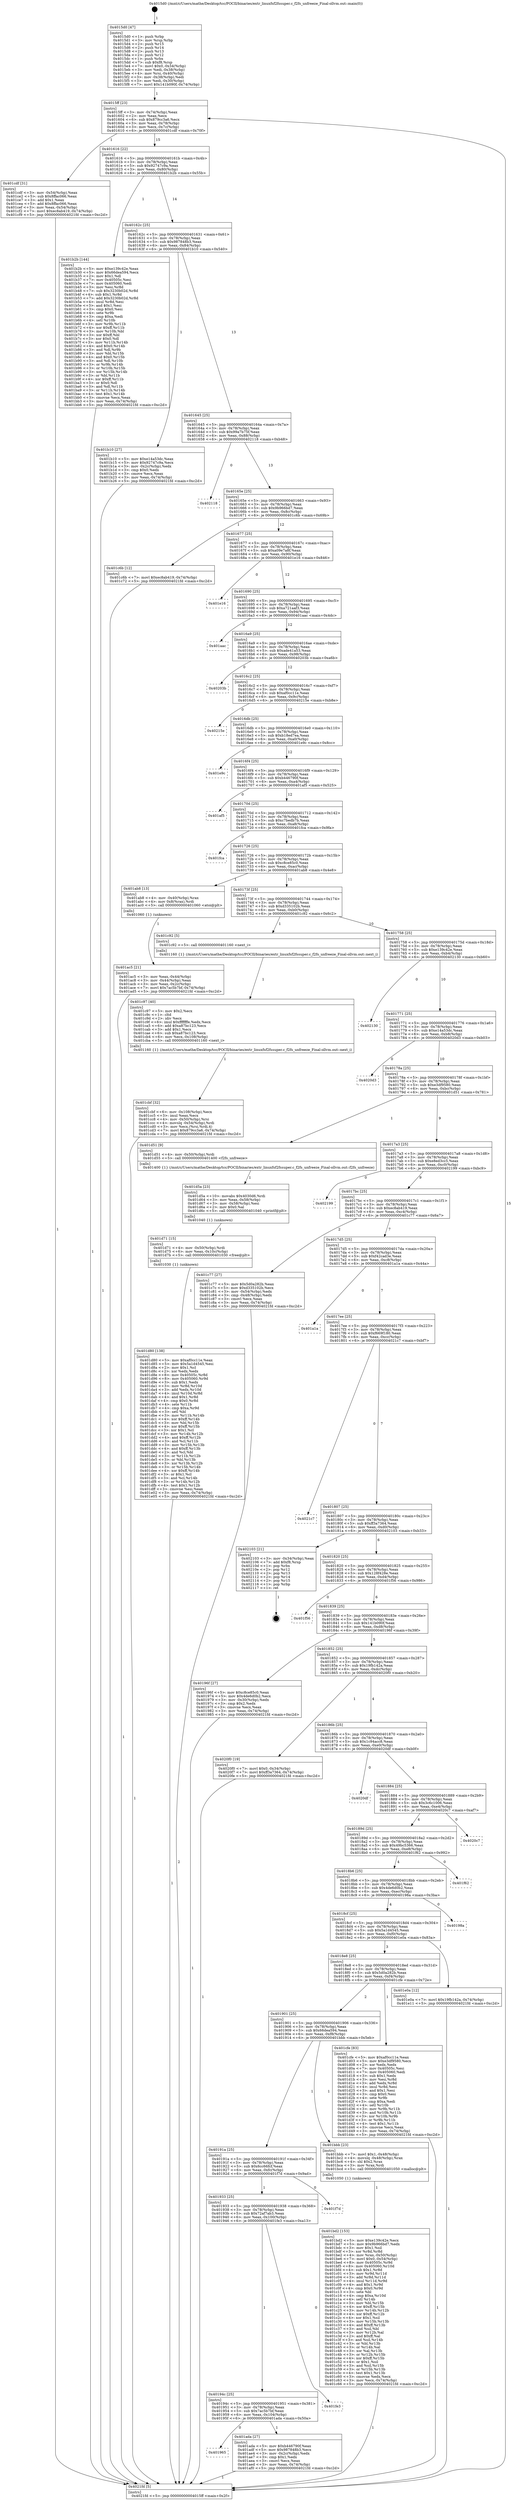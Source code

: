 digraph "0x4015d0" {
  label = "0x4015d0 (/mnt/c/Users/mathe/Desktop/tcc/POCII/binaries/extr_linuxfsf2fssuper.c_f2fs_unfreeze_Final-ollvm.out::main(0))"
  labelloc = "t"
  node[shape=record]

  Entry [label="",width=0.3,height=0.3,shape=circle,fillcolor=black,style=filled]
  "0x4015ff" [label="{
     0x4015ff [23]\l
     | [instrs]\l
     &nbsp;&nbsp;0x4015ff \<+3\>: mov -0x74(%rbp),%eax\l
     &nbsp;&nbsp;0x401602 \<+2\>: mov %eax,%ecx\l
     &nbsp;&nbsp;0x401604 \<+6\>: sub $0x879cc3a6,%ecx\l
     &nbsp;&nbsp;0x40160a \<+3\>: mov %eax,-0x78(%rbp)\l
     &nbsp;&nbsp;0x40160d \<+3\>: mov %ecx,-0x7c(%rbp)\l
     &nbsp;&nbsp;0x401610 \<+6\>: je 0000000000401cdf \<main+0x70f\>\l
  }"]
  "0x401cdf" [label="{
     0x401cdf [31]\l
     | [instrs]\l
     &nbsp;&nbsp;0x401cdf \<+3\>: mov -0x54(%rbp),%eax\l
     &nbsp;&nbsp;0x401ce2 \<+5\>: sub $0x8ffac066,%eax\l
     &nbsp;&nbsp;0x401ce7 \<+3\>: add $0x1,%eax\l
     &nbsp;&nbsp;0x401cea \<+5\>: add $0x8ffac066,%eax\l
     &nbsp;&nbsp;0x401cef \<+3\>: mov %eax,-0x54(%rbp)\l
     &nbsp;&nbsp;0x401cf2 \<+7\>: movl $0xec8ab419,-0x74(%rbp)\l
     &nbsp;&nbsp;0x401cf9 \<+5\>: jmp 00000000004021fd \<main+0xc2d\>\l
  }"]
  "0x401616" [label="{
     0x401616 [22]\l
     | [instrs]\l
     &nbsp;&nbsp;0x401616 \<+5\>: jmp 000000000040161b \<main+0x4b\>\l
     &nbsp;&nbsp;0x40161b \<+3\>: mov -0x78(%rbp),%eax\l
     &nbsp;&nbsp;0x40161e \<+5\>: sub $0x92747c9a,%eax\l
     &nbsp;&nbsp;0x401623 \<+3\>: mov %eax,-0x80(%rbp)\l
     &nbsp;&nbsp;0x401626 \<+6\>: je 0000000000401b2b \<main+0x55b\>\l
  }"]
  Exit [label="",width=0.3,height=0.3,shape=circle,fillcolor=black,style=filled,peripheries=2]
  "0x401b2b" [label="{
     0x401b2b [144]\l
     | [instrs]\l
     &nbsp;&nbsp;0x401b2b \<+5\>: mov $0xe139c42e,%eax\l
     &nbsp;&nbsp;0x401b30 \<+5\>: mov $0x66dea594,%ecx\l
     &nbsp;&nbsp;0x401b35 \<+2\>: mov $0x1,%dl\l
     &nbsp;&nbsp;0x401b37 \<+7\>: mov 0x40505c,%esi\l
     &nbsp;&nbsp;0x401b3e \<+7\>: mov 0x405060,%edi\l
     &nbsp;&nbsp;0x401b45 \<+3\>: mov %esi,%r8d\l
     &nbsp;&nbsp;0x401b48 \<+7\>: sub $0x3230b02d,%r8d\l
     &nbsp;&nbsp;0x401b4f \<+4\>: sub $0x1,%r8d\l
     &nbsp;&nbsp;0x401b53 \<+7\>: add $0x3230b02d,%r8d\l
     &nbsp;&nbsp;0x401b5a \<+4\>: imul %r8d,%esi\l
     &nbsp;&nbsp;0x401b5e \<+3\>: and $0x1,%esi\l
     &nbsp;&nbsp;0x401b61 \<+3\>: cmp $0x0,%esi\l
     &nbsp;&nbsp;0x401b64 \<+4\>: sete %r9b\l
     &nbsp;&nbsp;0x401b68 \<+3\>: cmp $0xa,%edi\l
     &nbsp;&nbsp;0x401b6b \<+4\>: setl %r10b\l
     &nbsp;&nbsp;0x401b6f \<+3\>: mov %r9b,%r11b\l
     &nbsp;&nbsp;0x401b72 \<+4\>: xor $0xff,%r11b\l
     &nbsp;&nbsp;0x401b76 \<+3\>: mov %r10b,%bl\l
     &nbsp;&nbsp;0x401b79 \<+3\>: xor $0xff,%bl\l
     &nbsp;&nbsp;0x401b7c \<+3\>: xor $0x0,%dl\l
     &nbsp;&nbsp;0x401b7f \<+3\>: mov %r11b,%r14b\l
     &nbsp;&nbsp;0x401b82 \<+4\>: and $0x0,%r14b\l
     &nbsp;&nbsp;0x401b86 \<+3\>: and %dl,%r9b\l
     &nbsp;&nbsp;0x401b89 \<+3\>: mov %bl,%r15b\l
     &nbsp;&nbsp;0x401b8c \<+4\>: and $0x0,%r15b\l
     &nbsp;&nbsp;0x401b90 \<+3\>: and %dl,%r10b\l
     &nbsp;&nbsp;0x401b93 \<+3\>: or %r9b,%r14b\l
     &nbsp;&nbsp;0x401b96 \<+3\>: or %r10b,%r15b\l
     &nbsp;&nbsp;0x401b99 \<+3\>: xor %r15b,%r14b\l
     &nbsp;&nbsp;0x401b9c \<+3\>: or %bl,%r11b\l
     &nbsp;&nbsp;0x401b9f \<+4\>: xor $0xff,%r11b\l
     &nbsp;&nbsp;0x401ba3 \<+3\>: or $0x0,%dl\l
     &nbsp;&nbsp;0x401ba6 \<+3\>: and %dl,%r11b\l
     &nbsp;&nbsp;0x401ba9 \<+3\>: or %r11b,%r14b\l
     &nbsp;&nbsp;0x401bac \<+4\>: test $0x1,%r14b\l
     &nbsp;&nbsp;0x401bb0 \<+3\>: cmovne %ecx,%eax\l
     &nbsp;&nbsp;0x401bb3 \<+3\>: mov %eax,-0x74(%rbp)\l
     &nbsp;&nbsp;0x401bb6 \<+5\>: jmp 00000000004021fd \<main+0xc2d\>\l
  }"]
  "0x40162c" [label="{
     0x40162c [25]\l
     | [instrs]\l
     &nbsp;&nbsp;0x40162c \<+5\>: jmp 0000000000401631 \<main+0x61\>\l
     &nbsp;&nbsp;0x401631 \<+3\>: mov -0x78(%rbp),%eax\l
     &nbsp;&nbsp;0x401634 \<+5\>: sub $0x987848b3,%eax\l
     &nbsp;&nbsp;0x401639 \<+6\>: mov %eax,-0x84(%rbp)\l
     &nbsp;&nbsp;0x40163f \<+6\>: je 0000000000401b10 \<main+0x540\>\l
  }"]
  "0x401d80" [label="{
     0x401d80 [138]\l
     | [instrs]\l
     &nbsp;&nbsp;0x401d80 \<+5\>: mov $0xaf0cc11e,%eax\l
     &nbsp;&nbsp;0x401d85 \<+5\>: mov $0x5a1d4545,%esi\l
     &nbsp;&nbsp;0x401d8a \<+2\>: mov $0x1,%cl\l
     &nbsp;&nbsp;0x401d8c \<+2\>: xor %edx,%edx\l
     &nbsp;&nbsp;0x401d8e \<+8\>: mov 0x40505c,%r8d\l
     &nbsp;&nbsp;0x401d96 \<+8\>: mov 0x405060,%r9d\l
     &nbsp;&nbsp;0x401d9e \<+3\>: sub $0x1,%edx\l
     &nbsp;&nbsp;0x401da1 \<+3\>: mov %r8d,%r10d\l
     &nbsp;&nbsp;0x401da4 \<+3\>: add %edx,%r10d\l
     &nbsp;&nbsp;0x401da7 \<+4\>: imul %r10d,%r8d\l
     &nbsp;&nbsp;0x401dab \<+4\>: and $0x1,%r8d\l
     &nbsp;&nbsp;0x401daf \<+4\>: cmp $0x0,%r8d\l
     &nbsp;&nbsp;0x401db3 \<+4\>: sete %r11b\l
     &nbsp;&nbsp;0x401db7 \<+4\>: cmp $0xa,%r9d\l
     &nbsp;&nbsp;0x401dbb \<+3\>: setl %bl\l
     &nbsp;&nbsp;0x401dbe \<+3\>: mov %r11b,%r14b\l
     &nbsp;&nbsp;0x401dc1 \<+4\>: xor $0xff,%r14b\l
     &nbsp;&nbsp;0x401dc5 \<+3\>: mov %bl,%r15b\l
     &nbsp;&nbsp;0x401dc8 \<+4\>: xor $0xff,%r15b\l
     &nbsp;&nbsp;0x401dcc \<+3\>: xor $0x1,%cl\l
     &nbsp;&nbsp;0x401dcf \<+3\>: mov %r14b,%r12b\l
     &nbsp;&nbsp;0x401dd2 \<+4\>: and $0xff,%r12b\l
     &nbsp;&nbsp;0x401dd6 \<+3\>: and %cl,%r11b\l
     &nbsp;&nbsp;0x401dd9 \<+3\>: mov %r15b,%r13b\l
     &nbsp;&nbsp;0x401ddc \<+4\>: and $0xff,%r13b\l
     &nbsp;&nbsp;0x401de0 \<+2\>: and %cl,%bl\l
     &nbsp;&nbsp;0x401de2 \<+3\>: or %r11b,%r12b\l
     &nbsp;&nbsp;0x401de5 \<+3\>: or %bl,%r13b\l
     &nbsp;&nbsp;0x401de8 \<+3\>: xor %r13b,%r12b\l
     &nbsp;&nbsp;0x401deb \<+3\>: or %r15b,%r14b\l
     &nbsp;&nbsp;0x401dee \<+4\>: xor $0xff,%r14b\l
     &nbsp;&nbsp;0x401df2 \<+3\>: or $0x1,%cl\l
     &nbsp;&nbsp;0x401df5 \<+3\>: and %cl,%r14b\l
     &nbsp;&nbsp;0x401df8 \<+3\>: or %r14b,%r12b\l
     &nbsp;&nbsp;0x401dfb \<+4\>: test $0x1,%r12b\l
     &nbsp;&nbsp;0x401dff \<+3\>: cmovne %esi,%eax\l
     &nbsp;&nbsp;0x401e02 \<+3\>: mov %eax,-0x74(%rbp)\l
     &nbsp;&nbsp;0x401e05 \<+5\>: jmp 00000000004021fd \<main+0xc2d\>\l
  }"]
  "0x401b10" [label="{
     0x401b10 [27]\l
     | [instrs]\l
     &nbsp;&nbsp;0x401b10 \<+5\>: mov $0xe14a53dc,%eax\l
     &nbsp;&nbsp;0x401b15 \<+5\>: mov $0x92747c9a,%ecx\l
     &nbsp;&nbsp;0x401b1a \<+3\>: mov -0x2c(%rbp),%edx\l
     &nbsp;&nbsp;0x401b1d \<+3\>: cmp $0x0,%edx\l
     &nbsp;&nbsp;0x401b20 \<+3\>: cmove %ecx,%eax\l
     &nbsp;&nbsp;0x401b23 \<+3\>: mov %eax,-0x74(%rbp)\l
     &nbsp;&nbsp;0x401b26 \<+5\>: jmp 00000000004021fd \<main+0xc2d\>\l
  }"]
  "0x401645" [label="{
     0x401645 [25]\l
     | [instrs]\l
     &nbsp;&nbsp;0x401645 \<+5\>: jmp 000000000040164a \<main+0x7a\>\l
     &nbsp;&nbsp;0x40164a \<+3\>: mov -0x78(%rbp),%eax\l
     &nbsp;&nbsp;0x40164d \<+5\>: sub $0x99a7b75f,%eax\l
     &nbsp;&nbsp;0x401652 \<+6\>: mov %eax,-0x88(%rbp)\l
     &nbsp;&nbsp;0x401658 \<+6\>: je 0000000000402118 \<main+0xb48\>\l
  }"]
  "0x401d71" [label="{
     0x401d71 [15]\l
     | [instrs]\l
     &nbsp;&nbsp;0x401d71 \<+4\>: mov -0x50(%rbp),%rdi\l
     &nbsp;&nbsp;0x401d75 \<+6\>: mov %eax,-0x10c(%rbp)\l
     &nbsp;&nbsp;0x401d7b \<+5\>: call 0000000000401030 \<free@plt\>\l
     | [calls]\l
     &nbsp;&nbsp;0x401030 \{1\} (unknown)\l
  }"]
  "0x402118" [label="{
     0x402118\l
  }", style=dashed]
  "0x40165e" [label="{
     0x40165e [25]\l
     | [instrs]\l
     &nbsp;&nbsp;0x40165e \<+5\>: jmp 0000000000401663 \<main+0x93\>\l
     &nbsp;&nbsp;0x401663 \<+3\>: mov -0x78(%rbp),%eax\l
     &nbsp;&nbsp;0x401666 \<+5\>: sub $0x9b966bd7,%eax\l
     &nbsp;&nbsp;0x40166b \<+6\>: mov %eax,-0x8c(%rbp)\l
     &nbsp;&nbsp;0x401671 \<+6\>: je 0000000000401c6b \<main+0x69b\>\l
  }"]
  "0x401d5a" [label="{
     0x401d5a [23]\l
     | [instrs]\l
     &nbsp;&nbsp;0x401d5a \<+10\>: movabs $0x4030d6,%rdi\l
     &nbsp;&nbsp;0x401d64 \<+3\>: mov %eax,-0x58(%rbp)\l
     &nbsp;&nbsp;0x401d67 \<+3\>: mov -0x58(%rbp),%esi\l
     &nbsp;&nbsp;0x401d6a \<+2\>: mov $0x0,%al\l
     &nbsp;&nbsp;0x401d6c \<+5\>: call 0000000000401040 \<printf@plt\>\l
     | [calls]\l
     &nbsp;&nbsp;0x401040 \{1\} (unknown)\l
  }"]
  "0x401c6b" [label="{
     0x401c6b [12]\l
     | [instrs]\l
     &nbsp;&nbsp;0x401c6b \<+7\>: movl $0xec8ab419,-0x74(%rbp)\l
     &nbsp;&nbsp;0x401c72 \<+5\>: jmp 00000000004021fd \<main+0xc2d\>\l
  }"]
  "0x401677" [label="{
     0x401677 [25]\l
     | [instrs]\l
     &nbsp;&nbsp;0x401677 \<+5\>: jmp 000000000040167c \<main+0xac\>\l
     &nbsp;&nbsp;0x40167c \<+3\>: mov -0x78(%rbp),%eax\l
     &nbsp;&nbsp;0x40167f \<+5\>: sub $0xa09e7a8f,%eax\l
     &nbsp;&nbsp;0x401684 \<+6\>: mov %eax,-0x90(%rbp)\l
     &nbsp;&nbsp;0x40168a \<+6\>: je 0000000000401e16 \<main+0x846\>\l
  }"]
  "0x401cbf" [label="{
     0x401cbf [32]\l
     | [instrs]\l
     &nbsp;&nbsp;0x401cbf \<+6\>: mov -0x108(%rbp),%ecx\l
     &nbsp;&nbsp;0x401cc5 \<+3\>: imul %eax,%ecx\l
     &nbsp;&nbsp;0x401cc8 \<+4\>: mov -0x50(%rbp),%rsi\l
     &nbsp;&nbsp;0x401ccc \<+4\>: movslq -0x54(%rbp),%rdi\l
     &nbsp;&nbsp;0x401cd0 \<+3\>: mov %ecx,(%rsi,%rdi,4)\l
     &nbsp;&nbsp;0x401cd3 \<+7\>: movl $0x879cc3a6,-0x74(%rbp)\l
     &nbsp;&nbsp;0x401cda \<+5\>: jmp 00000000004021fd \<main+0xc2d\>\l
  }"]
  "0x401e16" [label="{
     0x401e16\l
  }", style=dashed]
  "0x401690" [label="{
     0x401690 [25]\l
     | [instrs]\l
     &nbsp;&nbsp;0x401690 \<+5\>: jmp 0000000000401695 \<main+0xc5\>\l
     &nbsp;&nbsp;0x401695 \<+3\>: mov -0x78(%rbp),%eax\l
     &nbsp;&nbsp;0x401698 \<+5\>: sub $0xa721aaf3,%eax\l
     &nbsp;&nbsp;0x40169d \<+6\>: mov %eax,-0x94(%rbp)\l
     &nbsp;&nbsp;0x4016a3 \<+6\>: je 0000000000401aac \<main+0x4dc\>\l
  }"]
  "0x401c97" [label="{
     0x401c97 [40]\l
     | [instrs]\l
     &nbsp;&nbsp;0x401c97 \<+5\>: mov $0x2,%ecx\l
     &nbsp;&nbsp;0x401c9c \<+1\>: cltd\l
     &nbsp;&nbsp;0x401c9d \<+2\>: idiv %ecx\l
     &nbsp;&nbsp;0x401c9f \<+6\>: imul $0xfffffffe,%edx,%ecx\l
     &nbsp;&nbsp;0x401ca5 \<+6\>: add $0xa87bc123,%ecx\l
     &nbsp;&nbsp;0x401cab \<+3\>: add $0x1,%ecx\l
     &nbsp;&nbsp;0x401cae \<+6\>: sub $0xa87bc123,%ecx\l
     &nbsp;&nbsp;0x401cb4 \<+6\>: mov %ecx,-0x108(%rbp)\l
     &nbsp;&nbsp;0x401cba \<+5\>: call 0000000000401160 \<next_i\>\l
     | [calls]\l
     &nbsp;&nbsp;0x401160 \{1\} (/mnt/c/Users/mathe/Desktop/tcc/POCII/binaries/extr_linuxfsf2fssuper.c_f2fs_unfreeze_Final-ollvm.out::next_i)\l
  }"]
  "0x401aac" [label="{
     0x401aac\l
  }", style=dashed]
  "0x4016a9" [label="{
     0x4016a9 [25]\l
     | [instrs]\l
     &nbsp;&nbsp;0x4016a9 \<+5\>: jmp 00000000004016ae \<main+0xde\>\l
     &nbsp;&nbsp;0x4016ae \<+3\>: mov -0x78(%rbp),%eax\l
     &nbsp;&nbsp;0x4016b1 \<+5\>: sub $0xade41a53,%eax\l
     &nbsp;&nbsp;0x4016b6 \<+6\>: mov %eax,-0x98(%rbp)\l
     &nbsp;&nbsp;0x4016bc \<+6\>: je 000000000040203b \<main+0xa6b\>\l
  }"]
  "0x401bd2" [label="{
     0x401bd2 [153]\l
     | [instrs]\l
     &nbsp;&nbsp;0x401bd2 \<+5\>: mov $0xe139c42e,%ecx\l
     &nbsp;&nbsp;0x401bd7 \<+5\>: mov $0x9b966bd7,%edx\l
     &nbsp;&nbsp;0x401bdc \<+3\>: mov $0x1,%sil\l
     &nbsp;&nbsp;0x401bdf \<+3\>: xor %r8d,%r8d\l
     &nbsp;&nbsp;0x401be2 \<+4\>: mov %rax,-0x50(%rbp)\l
     &nbsp;&nbsp;0x401be6 \<+7\>: movl $0x0,-0x54(%rbp)\l
     &nbsp;&nbsp;0x401bed \<+8\>: mov 0x40505c,%r9d\l
     &nbsp;&nbsp;0x401bf5 \<+8\>: mov 0x405060,%r10d\l
     &nbsp;&nbsp;0x401bfd \<+4\>: sub $0x1,%r8d\l
     &nbsp;&nbsp;0x401c01 \<+3\>: mov %r9d,%r11d\l
     &nbsp;&nbsp;0x401c04 \<+3\>: add %r8d,%r11d\l
     &nbsp;&nbsp;0x401c07 \<+4\>: imul %r11d,%r9d\l
     &nbsp;&nbsp;0x401c0b \<+4\>: and $0x1,%r9d\l
     &nbsp;&nbsp;0x401c0f \<+4\>: cmp $0x0,%r9d\l
     &nbsp;&nbsp;0x401c13 \<+3\>: sete %bl\l
     &nbsp;&nbsp;0x401c16 \<+4\>: cmp $0xa,%r10d\l
     &nbsp;&nbsp;0x401c1a \<+4\>: setl %r14b\l
     &nbsp;&nbsp;0x401c1e \<+3\>: mov %bl,%r15b\l
     &nbsp;&nbsp;0x401c21 \<+4\>: xor $0xff,%r15b\l
     &nbsp;&nbsp;0x401c25 \<+3\>: mov %r14b,%r12b\l
     &nbsp;&nbsp;0x401c28 \<+4\>: xor $0xff,%r12b\l
     &nbsp;&nbsp;0x401c2c \<+4\>: xor $0x1,%sil\l
     &nbsp;&nbsp;0x401c30 \<+3\>: mov %r15b,%r13b\l
     &nbsp;&nbsp;0x401c33 \<+4\>: and $0xff,%r13b\l
     &nbsp;&nbsp;0x401c37 \<+3\>: and %sil,%bl\l
     &nbsp;&nbsp;0x401c3a \<+3\>: mov %r12b,%al\l
     &nbsp;&nbsp;0x401c3d \<+2\>: and $0xff,%al\l
     &nbsp;&nbsp;0x401c3f \<+3\>: and %sil,%r14b\l
     &nbsp;&nbsp;0x401c42 \<+3\>: or %bl,%r13b\l
     &nbsp;&nbsp;0x401c45 \<+3\>: or %r14b,%al\l
     &nbsp;&nbsp;0x401c48 \<+3\>: xor %al,%r13b\l
     &nbsp;&nbsp;0x401c4b \<+3\>: or %r12b,%r15b\l
     &nbsp;&nbsp;0x401c4e \<+4\>: xor $0xff,%r15b\l
     &nbsp;&nbsp;0x401c52 \<+4\>: or $0x1,%sil\l
     &nbsp;&nbsp;0x401c56 \<+3\>: and %sil,%r15b\l
     &nbsp;&nbsp;0x401c59 \<+3\>: or %r15b,%r13b\l
     &nbsp;&nbsp;0x401c5c \<+4\>: test $0x1,%r13b\l
     &nbsp;&nbsp;0x401c60 \<+3\>: cmovne %edx,%ecx\l
     &nbsp;&nbsp;0x401c63 \<+3\>: mov %ecx,-0x74(%rbp)\l
     &nbsp;&nbsp;0x401c66 \<+5\>: jmp 00000000004021fd \<main+0xc2d\>\l
  }"]
  "0x40203b" [label="{
     0x40203b\l
  }", style=dashed]
  "0x4016c2" [label="{
     0x4016c2 [25]\l
     | [instrs]\l
     &nbsp;&nbsp;0x4016c2 \<+5\>: jmp 00000000004016c7 \<main+0xf7\>\l
     &nbsp;&nbsp;0x4016c7 \<+3\>: mov -0x78(%rbp),%eax\l
     &nbsp;&nbsp;0x4016ca \<+5\>: sub $0xaf0cc11e,%eax\l
     &nbsp;&nbsp;0x4016cf \<+6\>: mov %eax,-0x9c(%rbp)\l
     &nbsp;&nbsp;0x4016d5 \<+6\>: je 000000000040215e \<main+0xb8e\>\l
  }"]
  "0x401965" [label="{
     0x401965\l
  }", style=dashed]
  "0x40215e" [label="{
     0x40215e\l
  }", style=dashed]
  "0x4016db" [label="{
     0x4016db [25]\l
     | [instrs]\l
     &nbsp;&nbsp;0x4016db \<+5\>: jmp 00000000004016e0 \<main+0x110\>\l
     &nbsp;&nbsp;0x4016e0 \<+3\>: mov -0x78(%rbp),%eax\l
     &nbsp;&nbsp;0x4016e3 \<+5\>: sub $0xb18ed7ea,%eax\l
     &nbsp;&nbsp;0x4016e8 \<+6\>: mov %eax,-0xa0(%rbp)\l
     &nbsp;&nbsp;0x4016ee \<+6\>: je 0000000000401e9c \<main+0x8cc\>\l
  }"]
  "0x401ada" [label="{
     0x401ada [27]\l
     | [instrs]\l
     &nbsp;&nbsp;0x401ada \<+5\>: mov $0xb446790f,%eax\l
     &nbsp;&nbsp;0x401adf \<+5\>: mov $0x987848b3,%ecx\l
     &nbsp;&nbsp;0x401ae4 \<+3\>: mov -0x2c(%rbp),%edx\l
     &nbsp;&nbsp;0x401ae7 \<+3\>: cmp $0x1,%edx\l
     &nbsp;&nbsp;0x401aea \<+3\>: cmovl %ecx,%eax\l
     &nbsp;&nbsp;0x401aed \<+3\>: mov %eax,-0x74(%rbp)\l
     &nbsp;&nbsp;0x401af0 \<+5\>: jmp 00000000004021fd \<main+0xc2d\>\l
  }"]
  "0x401e9c" [label="{
     0x401e9c\l
  }", style=dashed]
  "0x4016f4" [label="{
     0x4016f4 [25]\l
     | [instrs]\l
     &nbsp;&nbsp;0x4016f4 \<+5\>: jmp 00000000004016f9 \<main+0x129\>\l
     &nbsp;&nbsp;0x4016f9 \<+3\>: mov -0x78(%rbp),%eax\l
     &nbsp;&nbsp;0x4016fc \<+5\>: sub $0xb446790f,%eax\l
     &nbsp;&nbsp;0x401701 \<+6\>: mov %eax,-0xa4(%rbp)\l
     &nbsp;&nbsp;0x401707 \<+6\>: je 0000000000401af5 \<main+0x525\>\l
  }"]
  "0x40194c" [label="{
     0x40194c [25]\l
     | [instrs]\l
     &nbsp;&nbsp;0x40194c \<+5\>: jmp 0000000000401951 \<main+0x381\>\l
     &nbsp;&nbsp;0x401951 \<+3\>: mov -0x78(%rbp),%eax\l
     &nbsp;&nbsp;0x401954 \<+5\>: sub $0x7ac5b7bf,%eax\l
     &nbsp;&nbsp;0x401959 \<+6\>: mov %eax,-0x104(%rbp)\l
     &nbsp;&nbsp;0x40195f \<+6\>: je 0000000000401ada \<main+0x50a\>\l
  }"]
  "0x401af5" [label="{
     0x401af5\l
  }", style=dashed]
  "0x40170d" [label="{
     0x40170d [25]\l
     | [instrs]\l
     &nbsp;&nbsp;0x40170d \<+5\>: jmp 0000000000401712 \<main+0x142\>\l
     &nbsp;&nbsp;0x401712 \<+3\>: mov -0x78(%rbp),%eax\l
     &nbsp;&nbsp;0x401715 \<+5\>: sub $0xc7bedb7b,%eax\l
     &nbsp;&nbsp;0x40171a \<+6\>: mov %eax,-0xa8(%rbp)\l
     &nbsp;&nbsp;0x401720 \<+6\>: je 0000000000401fca \<main+0x9fa\>\l
  }"]
  "0x401fe3" [label="{
     0x401fe3\l
  }", style=dashed]
  "0x401fca" [label="{
     0x401fca\l
  }", style=dashed]
  "0x401726" [label="{
     0x401726 [25]\l
     | [instrs]\l
     &nbsp;&nbsp;0x401726 \<+5\>: jmp 000000000040172b \<main+0x15b\>\l
     &nbsp;&nbsp;0x40172b \<+3\>: mov -0x78(%rbp),%eax\l
     &nbsp;&nbsp;0x40172e \<+5\>: sub $0xc8ce85c0,%eax\l
     &nbsp;&nbsp;0x401733 \<+6\>: mov %eax,-0xac(%rbp)\l
     &nbsp;&nbsp;0x401739 \<+6\>: je 0000000000401ab8 \<main+0x4e8\>\l
  }"]
  "0x401933" [label="{
     0x401933 [25]\l
     | [instrs]\l
     &nbsp;&nbsp;0x401933 \<+5\>: jmp 0000000000401938 \<main+0x368\>\l
     &nbsp;&nbsp;0x401938 \<+3\>: mov -0x78(%rbp),%eax\l
     &nbsp;&nbsp;0x40193b \<+5\>: sub $0x72af7ab3,%eax\l
     &nbsp;&nbsp;0x401940 \<+6\>: mov %eax,-0x100(%rbp)\l
     &nbsp;&nbsp;0x401946 \<+6\>: je 0000000000401fe3 \<main+0xa13\>\l
  }"]
  "0x401ab8" [label="{
     0x401ab8 [13]\l
     | [instrs]\l
     &nbsp;&nbsp;0x401ab8 \<+4\>: mov -0x40(%rbp),%rax\l
     &nbsp;&nbsp;0x401abc \<+4\>: mov 0x8(%rax),%rdi\l
     &nbsp;&nbsp;0x401ac0 \<+5\>: call 0000000000401060 \<atoi@plt\>\l
     | [calls]\l
     &nbsp;&nbsp;0x401060 \{1\} (unknown)\l
  }"]
  "0x40173f" [label="{
     0x40173f [25]\l
     | [instrs]\l
     &nbsp;&nbsp;0x40173f \<+5\>: jmp 0000000000401744 \<main+0x174\>\l
     &nbsp;&nbsp;0x401744 \<+3\>: mov -0x78(%rbp),%eax\l
     &nbsp;&nbsp;0x401747 \<+5\>: sub $0xd335102b,%eax\l
     &nbsp;&nbsp;0x40174c \<+6\>: mov %eax,-0xb0(%rbp)\l
     &nbsp;&nbsp;0x401752 \<+6\>: je 0000000000401c92 \<main+0x6c2\>\l
  }"]
  "0x401f7d" [label="{
     0x401f7d\l
  }", style=dashed]
  "0x401c92" [label="{
     0x401c92 [5]\l
     | [instrs]\l
     &nbsp;&nbsp;0x401c92 \<+5\>: call 0000000000401160 \<next_i\>\l
     | [calls]\l
     &nbsp;&nbsp;0x401160 \{1\} (/mnt/c/Users/mathe/Desktop/tcc/POCII/binaries/extr_linuxfsf2fssuper.c_f2fs_unfreeze_Final-ollvm.out::next_i)\l
  }"]
  "0x401758" [label="{
     0x401758 [25]\l
     | [instrs]\l
     &nbsp;&nbsp;0x401758 \<+5\>: jmp 000000000040175d \<main+0x18d\>\l
     &nbsp;&nbsp;0x40175d \<+3\>: mov -0x78(%rbp),%eax\l
     &nbsp;&nbsp;0x401760 \<+5\>: sub $0xe139c42e,%eax\l
     &nbsp;&nbsp;0x401765 \<+6\>: mov %eax,-0xb4(%rbp)\l
     &nbsp;&nbsp;0x40176b \<+6\>: je 0000000000402130 \<main+0xb60\>\l
  }"]
  "0x40191a" [label="{
     0x40191a [25]\l
     | [instrs]\l
     &nbsp;&nbsp;0x40191a \<+5\>: jmp 000000000040191f \<main+0x34f\>\l
     &nbsp;&nbsp;0x40191f \<+3\>: mov -0x78(%rbp),%eax\l
     &nbsp;&nbsp;0x401922 \<+5\>: sub $0x6cc66fcf,%eax\l
     &nbsp;&nbsp;0x401927 \<+6\>: mov %eax,-0xfc(%rbp)\l
     &nbsp;&nbsp;0x40192d \<+6\>: je 0000000000401f7d \<main+0x9ad\>\l
  }"]
  "0x402130" [label="{
     0x402130\l
  }", style=dashed]
  "0x401771" [label="{
     0x401771 [25]\l
     | [instrs]\l
     &nbsp;&nbsp;0x401771 \<+5\>: jmp 0000000000401776 \<main+0x1a6\>\l
     &nbsp;&nbsp;0x401776 \<+3\>: mov -0x78(%rbp),%eax\l
     &nbsp;&nbsp;0x401779 \<+5\>: sub $0xe14a53dc,%eax\l
     &nbsp;&nbsp;0x40177e \<+6\>: mov %eax,-0xb8(%rbp)\l
     &nbsp;&nbsp;0x401784 \<+6\>: je 00000000004020d3 \<main+0xb03\>\l
  }"]
  "0x401bbb" [label="{
     0x401bbb [23]\l
     | [instrs]\l
     &nbsp;&nbsp;0x401bbb \<+7\>: movl $0x1,-0x48(%rbp)\l
     &nbsp;&nbsp;0x401bc2 \<+4\>: movslq -0x48(%rbp),%rax\l
     &nbsp;&nbsp;0x401bc6 \<+4\>: shl $0x2,%rax\l
     &nbsp;&nbsp;0x401bca \<+3\>: mov %rax,%rdi\l
     &nbsp;&nbsp;0x401bcd \<+5\>: call 0000000000401050 \<malloc@plt\>\l
     | [calls]\l
     &nbsp;&nbsp;0x401050 \{1\} (unknown)\l
  }"]
  "0x4020d3" [label="{
     0x4020d3\l
  }", style=dashed]
  "0x40178a" [label="{
     0x40178a [25]\l
     | [instrs]\l
     &nbsp;&nbsp;0x40178a \<+5\>: jmp 000000000040178f \<main+0x1bf\>\l
     &nbsp;&nbsp;0x40178f \<+3\>: mov -0x78(%rbp),%eax\l
     &nbsp;&nbsp;0x401792 \<+5\>: sub $0xe3df9580,%eax\l
     &nbsp;&nbsp;0x401797 \<+6\>: mov %eax,-0xbc(%rbp)\l
     &nbsp;&nbsp;0x40179d \<+6\>: je 0000000000401d51 \<main+0x781\>\l
  }"]
  "0x401901" [label="{
     0x401901 [25]\l
     | [instrs]\l
     &nbsp;&nbsp;0x401901 \<+5\>: jmp 0000000000401906 \<main+0x336\>\l
     &nbsp;&nbsp;0x401906 \<+3\>: mov -0x78(%rbp),%eax\l
     &nbsp;&nbsp;0x401909 \<+5\>: sub $0x66dea594,%eax\l
     &nbsp;&nbsp;0x40190e \<+6\>: mov %eax,-0xf8(%rbp)\l
     &nbsp;&nbsp;0x401914 \<+6\>: je 0000000000401bbb \<main+0x5eb\>\l
  }"]
  "0x401d51" [label="{
     0x401d51 [9]\l
     | [instrs]\l
     &nbsp;&nbsp;0x401d51 \<+4\>: mov -0x50(%rbp),%rdi\l
     &nbsp;&nbsp;0x401d55 \<+5\>: call 0000000000401400 \<f2fs_unfreeze\>\l
     | [calls]\l
     &nbsp;&nbsp;0x401400 \{1\} (/mnt/c/Users/mathe/Desktop/tcc/POCII/binaries/extr_linuxfsf2fssuper.c_f2fs_unfreeze_Final-ollvm.out::f2fs_unfreeze)\l
  }"]
  "0x4017a3" [label="{
     0x4017a3 [25]\l
     | [instrs]\l
     &nbsp;&nbsp;0x4017a3 \<+5\>: jmp 00000000004017a8 \<main+0x1d8\>\l
     &nbsp;&nbsp;0x4017a8 \<+3\>: mov -0x78(%rbp),%eax\l
     &nbsp;&nbsp;0x4017ab \<+5\>: sub $0xe8ed3cc5,%eax\l
     &nbsp;&nbsp;0x4017b0 \<+6\>: mov %eax,-0xc0(%rbp)\l
     &nbsp;&nbsp;0x4017b6 \<+6\>: je 0000000000402199 \<main+0xbc9\>\l
  }"]
  "0x401cfe" [label="{
     0x401cfe [83]\l
     | [instrs]\l
     &nbsp;&nbsp;0x401cfe \<+5\>: mov $0xaf0cc11e,%eax\l
     &nbsp;&nbsp;0x401d03 \<+5\>: mov $0xe3df9580,%ecx\l
     &nbsp;&nbsp;0x401d08 \<+2\>: xor %edx,%edx\l
     &nbsp;&nbsp;0x401d0a \<+7\>: mov 0x40505c,%esi\l
     &nbsp;&nbsp;0x401d11 \<+7\>: mov 0x405060,%edi\l
     &nbsp;&nbsp;0x401d18 \<+3\>: sub $0x1,%edx\l
     &nbsp;&nbsp;0x401d1b \<+3\>: mov %esi,%r8d\l
     &nbsp;&nbsp;0x401d1e \<+3\>: add %edx,%r8d\l
     &nbsp;&nbsp;0x401d21 \<+4\>: imul %r8d,%esi\l
     &nbsp;&nbsp;0x401d25 \<+3\>: and $0x1,%esi\l
     &nbsp;&nbsp;0x401d28 \<+3\>: cmp $0x0,%esi\l
     &nbsp;&nbsp;0x401d2b \<+4\>: sete %r9b\l
     &nbsp;&nbsp;0x401d2f \<+3\>: cmp $0xa,%edi\l
     &nbsp;&nbsp;0x401d32 \<+4\>: setl %r10b\l
     &nbsp;&nbsp;0x401d36 \<+3\>: mov %r9b,%r11b\l
     &nbsp;&nbsp;0x401d39 \<+3\>: and %r10b,%r11b\l
     &nbsp;&nbsp;0x401d3c \<+3\>: xor %r10b,%r9b\l
     &nbsp;&nbsp;0x401d3f \<+3\>: or %r9b,%r11b\l
     &nbsp;&nbsp;0x401d42 \<+4\>: test $0x1,%r11b\l
     &nbsp;&nbsp;0x401d46 \<+3\>: cmovne %ecx,%eax\l
     &nbsp;&nbsp;0x401d49 \<+3\>: mov %eax,-0x74(%rbp)\l
     &nbsp;&nbsp;0x401d4c \<+5\>: jmp 00000000004021fd \<main+0xc2d\>\l
  }"]
  "0x402199" [label="{
     0x402199\l
  }", style=dashed]
  "0x4017bc" [label="{
     0x4017bc [25]\l
     | [instrs]\l
     &nbsp;&nbsp;0x4017bc \<+5\>: jmp 00000000004017c1 \<main+0x1f1\>\l
     &nbsp;&nbsp;0x4017c1 \<+3\>: mov -0x78(%rbp),%eax\l
     &nbsp;&nbsp;0x4017c4 \<+5\>: sub $0xec8ab419,%eax\l
     &nbsp;&nbsp;0x4017c9 \<+6\>: mov %eax,-0xc4(%rbp)\l
     &nbsp;&nbsp;0x4017cf \<+6\>: je 0000000000401c77 \<main+0x6a7\>\l
  }"]
  "0x4018e8" [label="{
     0x4018e8 [25]\l
     | [instrs]\l
     &nbsp;&nbsp;0x4018e8 \<+5\>: jmp 00000000004018ed \<main+0x31d\>\l
     &nbsp;&nbsp;0x4018ed \<+3\>: mov -0x78(%rbp),%eax\l
     &nbsp;&nbsp;0x4018f0 \<+5\>: sub $0x5d0a282b,%eax\l
     &nbsp;&nbsp;0x4018f5 \<+6\>: mov %eax,-0xf4(%rbp)\l
     &nbsp;&nbsp;0x4018fb \<+6\>: je 0000000000401cfe \<main+0x72e\>\l
  }"]
  "0x401c77" [label="{
     0x401c77 [27]\l
     | [instrs]\l
     &nbsp;&nbsp;0x401c77 \<+5\>: mov $0x5d0a282b,%eax\l
     &nbsp;&nbsp;0x401c7c \<+5\>: mov $0xd335102b,%ecx\l
     &nbsp;&nbsp;0x401c81 \<+3\>: mov -0x54(%rbp),%edx\l
     &nbsp;&nbsp;0x401c84 \<+3\>: cmp -0x48(%rbp),%edx\l
     &nbsp;&nbsp;0x401c87 \<+3\>: cmovl %ecx,%eax\l
     &nbsp;&nbsp;0x401c8a \<+3\>: mov %eax,-0x74(%rbp)\l
     &nbsp;&nbsp;0x401c8d \<+5\>: jmp 00000000004021fd \<main+0xc2d\>\l
  }"]
  "0x4017d5" [label="{
     0x4017d5 [25]\l
     | [instrs]\l
     &nbsp;&nbsp;0x4017d5 \<+5\>: jmp 00000000004017da \<main+0x20a\>\l
     &nbsp;&nbsp;0x4017da \<+3\>: mov -0x78(%rbp),%eax\l
     &nbsp;&nbsp;0x4017dd \<+5\>: sub $0xf42cad3e,%eax\l
     &nbsp;&nbsp;0x4017e2 \<+6\>: mov %eax,-0xc8(%rbp)\l
     &nbsp;&nbsp;0x4017e8 \<+6\>: je 0000000000401a1a \<main+0x44a\>\l
  }"]
  "0x401e0a" [label="{
     0x401e0a [12]\l
     | [instrs]\l
     &nbsp;&nbsp;0x401e0a \<+7\>: movl $0x19fb142a,-0x74(%rbp)\l
     &nbsp;&nbsp;0x401e11 \<+5\>: jmp 00000000004021fd \<main+0xc2d\>\l
  }"]
  "0x401a1a" [label="{
     0x401a1a\l
  }", style=dashed]
  "0x4017ee" [label="{
     0x4017ee [25]\l
     | [instrs]\l
     &nbsp;&nbsp;0x4017ee \<+5\>: jmp 00000000004017f3 \<main+0x223\>\l
     &nbsp;&nbsp;0x4017f3 \<+3\>: mov -0x78(%rbp),%eax\l
     &nbsp;&nbsp;0x4017f6 \<+5\>: sub $0xf669f180,%eax\l
     &nbsp;&nbsp;0x4017fb \<+6\>: mov %eax,-0xcc(%rbp)\l
     &nbsp;&nbsp;0x401801 \<+6\>: je 00000000004021c7 \<main+0xbf7\>\l
  }"]
  "0x4018cf" [label="{
     0x4018cf [25]\l
     | [instrs]\l
     &nbsp;&nbsp;0x4018cf \<+5\>: jmp 00000000004018d4 \<main+0x304\>\l
     &nbsp;&nbsp;0x4018d4 \<+3\>: mov -0x78(%rbp),%eax\l
     &nbsp;&nbsp;0x4018d7 \<+5\>: sub $0x5a1d4545,%eax\l
     &nbsp;&nbsp;0x4018dc \<+6\>: mov %eax,-0xf0(%rbp)\l
     &nbsp;&nbsp;0x4018e2 \<+6\>: je 0000000000401e0a \<main+0x83a\>\l
  }"]
  "0x4021c7" [label="{
     0x4021c7\l
  }", style=dashed]
  "0x401807" [label="{
     0x401807 [25]\l
     | [instrs]\l
     &nbsp;&nbsp;0x401807 \<+5\>: jmp 000000000040180c \<main+0x23c\>\l
     &nbsp;&nbsp;0x40180c \<+3\>: mov -0x78(%rbp),%eax\l
     &nbsp;&nbsp;0x40180f \<+5\>: sub $0xff3a7364,%eax\l
     &nbsp;&nbsp;0x401814 \<+6\>: mov %eax,-0xd0(%rbp)\l
     &nbsp;&nbsp;0x40181a \<+6\>: je 0000000000402103 \<main+0xb33\>\l
  }"]
  "0x40198a" [label="{
     0x40198a\l
  }", style=dashed]
  "0x402103" [label="{
     0x402103 [21]\l
     | [instrs]\l
     &nbsp;&nbsp;0x402103 \<+3\>: mov -0x34(%rbp),%eax\l
     &nbsp;&nbsp;0x402106 \<+7\>: add $0xf8,%rsp\l
     &nbsp;&nbsp;0x40210d \<+1\>: pop %rbx\l
     &nbsp;&nbsp;0x40210e \<+2\>: pop %r12\l
     &nbsp;&nbsp;0x402110 \<+2\>: pop %r13\l
     &nbsp;&nbsp;0x402112 \<+2\>: pop %r14\l
     &nbsp;&nbsp;0x402114 \<+2\>: pop %r15\l
     &nbsp;&nbsp;0x402116 \<+1\>: pop %rbp\l
     &nbsp;&nbsp;0x402117 \<+1\>: ret\l
  }"]
  "0x401820" [label="{
     0x401820 [25]\l
     | [instrs]\l
     &nbsp;&nbsp;0x401820 \<+5\>: jmp 0000000000401825 \<main+0x255\>\l
     &nbsp;&nbsp;0x401825 \<+3\>: mov -0x78(%rbp),%eax\l
     &nbsp;&nbsp;0x401828 \<+5\>: sub $0x128f428e,%eax\l
     &nbsp;&nbsp;0x40182d \<+6\>: mov %eax,-0xd4(%rbp)\l
     &nbsp;&nbsp;0x401833 \<+6\>: je 0000000000401f56 \<main+0x986\>\l
  }"]
  "0x4018b6" [label="{
     0x4018b6 [25]\l
     | [instrs]\l
     &nbsp;&nbsp;0x4018b6 \<+5\>: jmp 00000000004018bb \<main+0x2eb\>\l
     &nbsp;&nbsp;0x4018bb \<+3\>: mov -0x78(%rbp),%eax\l
     &nbsp;&nbsp;0x4018be \<+5\>: sub $0x4de6d0b2,%eax\l
     &nbsp;&nbsp;0x4018c3 \<+6\>: mov %eax,-0xec(%rbp)\l
     &nbsp;&nbsp;0x4018c9 \<+6\>: je 000000000040198a \<main+0x3ba\>\l
  }"]
  "0x401f56" [label="{
     0x401f56\l
  }", style=dashed]
  "0x401839" [label="{
     0x401839 [25]\l
     | [instrs]\l
     &nbsp;&nbsp;0x401839 \<+5\>: jmp 000000000040183e \<main+0x26e\>\l
     &nbsp;&nbsp;0x40183e \<+3\>: mov -0x78(%rbp),%eax\l
     &nbsp;&nbsp;0x401841 \<+5\>: sub $0x141b090f,%eax\l
     &nbsp;&nbsp;0x401846 \<+6\>: mov %eax,-0xd8(%rbp)\l
     &nbsp;&nbsp;0x40184c \<+6\>: je 000000000040196f \<main+0x39f\>\l
  }"]
  "0x401f62" [label="{
     0x401f62\l
  }", style=dashed]
  "0x40196f" [label="{
     0x40196f [27]\l
     | [instrs]\l
     &nbsp;&nbsp;0x40196f \<+5\>: mov $0xc8ce85c0,%eax\l
     &nbsp;&nbsp;0x401974 \<+5\>: mov $0x4de6d0b2,%ecx\l
     &nbsp;&nbsp;0x401979 \<+3\>: mov -0x30(%rbp),%edx\l
     &nbsp;&nbsp;0x40197c \<+3\>: cmp $0x2,%edx\l
     &nbsp;&nbsp;0x40197f \<+3\>: cmovne %ecx,%eax\l
     &nbsp;&nbsp;0x401982 \<+3\>: mov %eax,-0x74(%rbp)\l
     &nbsp;&nbsp;0x401985 \<+5\>: jmp 00000000004021fd \<main+0xc2d\>\l
  }"]
  "0x401852" [label="{
     0x401852 [25]\l
     | [instrs]\l
     &nbsp;&nbsp;0x401852 \<+5\>: jmp 0000000000401857 \<main+0x287\>\l
     &nbsp;&nbsp;0x401857 \<+3\>: mov -0x78(%rbp),%eax\l
     &nbsp;&nbsp;0x40185a \<+5\>: sub $0x19fb142a,%eax\l
     &nbsp;&nbsp;0x40185f \<+6\>: mov %eax,-0xdc(%rbp)\l
     &nbsp;&nbsp;0x401865 \<+6\>: je 00000000004020f0 \<main+0xb20\>\l
  }"]
  "0x4021fd" [label="{
     0x4021fd [5]\l
     | [instrs]\l
     &nbsp;&nbsp;0x4021fd \<+5\>: jmp 00000000004015ff \<main+0x2f\>\l
  }"]
  "0x4015d0" [label="{
     0x4015d0 [47]\l
     | [instrs]\l
     &nbsp;&nbsp;0x4015d0 \<+1\>: push %rbp\l
     &nbsp;&nbsp;0x4015d1 \<+3\>: mov %rsp,%rbp\l
     &nbsp;&nbsp;0x4015d4 \<+2\>: push %r15\l
     &nbsp;&nbsp;0x4015d6 \<+2\>: push %r14\l
     &nbsp;&nbsp;0x4015d8 \<+2\>: push %r13\l
     &nbsp;&nbsp;0x4015da \<+2\>: push %r12\l
     &nbsp;&nbsp;0x4015dc \<+1\>: push %rbx\l
     &nbsp;&nbsp;0x4015dd \<+7\>: sub $0xf8,%rsp\l
     &nbsp;&nbsp;0x4015e4 \<+7\>: movl $0x0,-0x34(%rbp)\l
     &nbsp;&nbsp;0x4015eb \<+3\>: mov %edi,-0x38(%rbp)\l
     &nbsp;&nbsp;0x4015ee \<+4\>: mov %rsi,-0x40(%rbp)\l
     &nbsp;&nbsp;0x4015f2 \<+3\>: mov -0x38(%rbp),%edi\l
     &nbsp;&nbsp;0x4015f5 \<+3\>: mov %edi,-0x30(%rbp)\l
     &nbsp;&nbsp;0x4015f8 \<+7\>: movl $0x141b090f,-0x74(%rbp)\l
  }"]
  "0x401ac5" [label="{
     0x401ac5 [21]\l
     | [instrs]\l
     &nbsp;&nbsp;0x401ac5 \<+3\>: mov %eax,-0x44(%rbp)\l
     &nbsp;&nbsp;0x401ac8 \<+3\>: mov -0x44(%rbp),%eax\l
     &nbsp;&nbsp;0x401acb \<+3\>: mov %eax,-0x2c(%rbp)\l
     &nbsp;&nbsp;0x401ace \<+7\>: movl $0x7ac5b7bf,-0x74(%rbp)\l
     &nbsp;&nbsp;0x401ad5 \<+5\>: jmp 00000000004021fd \<main+0xc2d\>\l
  }"]
  "0x40189d" [label="{
     0x40189d [25]\l
     | [instrs]\l
     &nbsp;&nbsp;0x40189d \<+5\>: jmp 00000000004018a2 \<main+0x2d2\>\l
     &nbsp;&nbsp;0x4018a2 \<+3\>: mov -0x78(%rbp),%eax\l
     &nbsp;&nbsp;0x4018a5 \<+5\>: sub $0x49bc5366,%eax\l
     &nbsp;&nbsp;0x4018aa \<+6\>: mov %eax,-0xe8(%rbp)\l
     &nbsp;&nbsp;0x4018b0 \<+6\>: je 0000000000401f62 \<main+0x992\>\l
  }"]
  "0x4020f0" [label="{
     0x4020f0 [19]\l
     | [instrs]\l
     &nbsp;&nbsp;0x4020f0 \<+7\>: movl $0x0,-0x34(%rbp)\l
     &nbsp;&nbsp;0x4020f7 \<+7\>: movl $0xff3a7364,-0x74(%rbp)\l
     &nbsp;&nbsp;0x4020fe \<+5\>: jmp 00000000004021fd \<main+0xc2d\>\l
  }"]
  "0x40186b" [label="{
     0x40186b [25]\l
     | [instrs]\l
     &nbsp;&nbsp;0x40186b \<+5\>: jmp 0000000000401870 \<main+0x2a0\>\l
     &nbsp;&nbsp;0x401870 \<+3\>: mov -0x78(%rbp),%eax\l
     &nbsp;&nbsp;0x401873 \<+5\>: sub $0x1c94acc8,%eax\l
     &nbsp;&nbsp;0x401878 \<+6\>: mov %eax,-0xe0(%rbp)\l
     &nbsp;&nbsp;0x40187e \<+6\>: je 00000000004020df \<main+0xb0f\>\l
  }"]
  "0x4020c7" [label="{
     0x4020c7\l
  }", style=dashed]
  "0x4020df" [label="{
     0x4020df\l
  }", style=dashed]
  "0x401884" [label="{
     0x401884 [25]\l
     | [instrs]\l
     &nbsp;&nbsp;0x401884 \<+5\>: jmp 0000000000401889 \<main+0x2b9\>\l
     &nbsp;&nbsp;0x401889 \<+3\>: mov -0x78(%rbp),%eax\l
     &nbsp;&nbsp;0x40188c \<+5\>: sub $0x3c6c1006,%eax\l
     &nbsp;&nbsp;0x401891 \<+6\>: mov %eax,-0xe4(%rbp)\l
     &nbsp;&nbsp;0x401897 \<+6\>: je 00000000004020c7 \<main+0xaf7\>\l
  }"]
  Entry -> "0x4015d0" [label=" 1"]
  "0x4015ff" -> "0x401cdf" [label=" 1"]
  "0x4015ff" -> "0x401616" [label=" 15"]
  "0x402103" -> Exit [label=" 1"]
  "0x401616" -> "0x401b2b" [label=" 1"]
  "0x401616" -> "0x40162c" [label=" 14"]
  "0x4020f0" -> "0x4021fd" [label=" 1"]
  "0x40162c" -> "0x401b10" [label=" 1"]
  "0x40162c" -> "0x401645" [label=" 13"]
  "0x401e0a" -> "0x4021fd" [label=" 1"]
  "0x401645" -> "0x402118" [label=" 0"]
  "0x401645" -> "0x40165e" [label=" 13"]
  "0x401d80" -> "0x4021fd" [label=" 1"]
  "0x40165e" -> "0x401c6b" [label=" 1"]
  "0x40165e" -> "0x401677" [label=" 12"]
  "0x401d71" -> "0x401d80" [label=" 1"]
  "0x401677" -> "0x401e16" [label=" 0"]
  "0x401677" -> "0x401690" [label=" 12"]
  "0x401d5a" -> "0x401d71" [label=" 1"]
  "0x401690" -> "0x401aac" [label=" 0"]
  "0x401690" -> "0x4016a9" [label=" 12"]
  "0x401d51" -> "0x401d5a" [label=" 1"]
  "0x4016a9" -> "0x40203b" [label=" 0"]
  "0x4016a9" -> "0x4016c2" [label=" 12"]
  "0x401cfe" -> "0x4021fd" [label=" 1"]
  "0x4016c2" -> "0x40215e" [label=" 0"]
  "0x4016c2" -> "0x4016db" [label=" 12"]
  "0x401cdf" -> "0x4021fd" [label=" 1"]
  "0x4016db" -> "0x401e9c" [label=" 0"]
  "0x4016db" -> "0x4016f4" [label=" 12"]
  "0x401cbf" -> "0x4021fd" [label=" 1"]
  "0x4016f4" -> "0x401af5" [label=" 0"]
  "0x4016f4" -> "0x40170d" [label=" 12"]
  "0x401c92" -> "0x401c97" [label=" 1"]
  "0x40170d" -> "0x401fca" [label=" 0"]
  "0x40170d" -> "0x401726" [label=" 12"]
  "0x401c77" -> "0x4021fd" [label=" 2"]
  "0x401726" -> "0x401ab8" [label=" 1"]
  "0x401726" -> "0x40173f" [label=" 11"]
  "0x401bd2" -> "0x4021fd" [label=" 1"]
  "0x40173f" -> "0x401c92" [label=" 1"]
  "0x40173f" -> "0x401758" [label=" 10"]
  "0x401bbb" -> "0x401bd2" [label=" 1"]
  "0x401758" -> "0x402130" [label=" 0"]
  "0x401758" -> "0x401771" [label=" 10"]
  "0x401b10" -> "0x4021fd" [label=" 1"]
  "0x401771" -> "0x4020d3" [label=" 0"]
  "0x401771" -> "0x40178a" [label=" 10"]
  "0x401ada" -> "0x4021fd" [label=" 1"]
  "0x40178a" -> "0x401d51" [label=" 1"]
  "0x40178a" -> "0x4017a3" [label=" 9"]
  "0x40194c" -> "0x401ada" [label=" 1"]
  "0x4017a3" -> "0x402199" [label=" 0"]
  "0x4017a3" -> "0x4017bc" [label=" 9"]
  "0x401c97" -> "0x401cbf" [label=" 1"]
  "0x4017bc" -> "0x401c77" [label=" 2"]
  "0x4017bc" -> "0x4017d5" [label=" 7"]
  "0x401933" -> "0x401fe3" [label=" 0"]
  "0x4017d5" -> "0x401a1a" [label=" 0"]
  "0x4017d5" -> "0x4017ee" [label=" 7"]
  "0x401c6b" -> "0x4021fd" [label=" 1"]
  "0x4017ee" -> "0x4021c7" [label=" 0"]
  "0x4017ee" -> "0x401807" [label=" 7"]
  "0x40191a" -> "0x401f7d" [label=" 0"]
  "0x401807" -> "0x402103" [label=" 1"]
  "0x401807" -> "0x401820" [label=" 6"]
  "0x401b2b" -> "0x4021fd" [label=" 1"]
  "0x401820" -> "0x401f56" [label=" 0"]
  "0x401820" -> "0x401839" [label=" 6"]
  "0x401901" -> "0x401bbb" [label=" 1"]
  "0x401839" -> "0x40196f" [label=" 1"]
  "0x401839" -> "0x401852" [label=" 5"]
  "0x40196f" -> "0x4021fd" [label=" 1"]
  "0x4015d0" -> "0x4015ff" [label=" 1"]
  "0x4021fd" -> "0x4015ff" [label=" 15"]
  "0x401ab8" -> "0x401ac5" [label=" 1"]
  "0x401ac5" -> "0x4021fd" [label=" 1"]
  "0x40194c" -> "0x401965" [label=" 0"]
  "0x401852" -> "0x4020f0" [label=" 1"]
  "0x401852" -> "0x40186b" [label=" 4"]
  "0x4018e8" -> "0x401cfe" [label=" 1"]
  "0x40186b" -> "0x4020df" [label=" 0"]
  "0x40186b" -> "0x401884" [label=" 4"]
  "0x401933" -> "0x40194c" [label=" 1"]
  "0x401884" -> "0x4020c7" [label=" 0"]
  "0x401884" -> "0x40189d" [label=" 4"]
  "0x4018e8" -> "0x401901" [label=" 2"]
  "0x40189d" -> "0x401f62" [label=" 0"]
  "0x40189d" -> "0x4018b6" [label=" 4"]
  "0x401901" -> "0x40191a" [label=" 1"]
  "0x4018b6" -> "0x40198a" [label=" 0"]
  "0x4018b6" -> "0x4018cf" [label=" 4"]
  "0x40191a" -> "0x401933" [label=" 1"]
  "0x4018cf" -> "0x401e0a" [label=" 1"]
  "0x4018cf" -> "0x4018e8" [label=" 3"]
}
